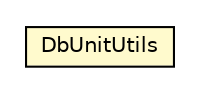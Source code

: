 #!/usr/local/bin/dot
#
# Class diagram 
# Generated by UMLGraph version R5_6_6-8-g8d7759 (http://www.umlgraph.org/)
#

digraph G {
	edge [fontname="Helvetica",fontsize=10,labelfontname="Helvetica",labelfontsize=10];
	node [fontname="Helvetica",fontsize=10,shape=plaintext];
	nodesep=0.25;
	ranksep=0.5;
	// org.dayatang.dbunit.DbUnitUtils
	c40198 [label=<<table title="org.dayatang.dbunit.DbUnitUtils" border="0" cellborder="1" cellspacing="0" cellpadding="2" port="p" bgcolor="lemonChiffon" href="./DbUnitUtils.html">
		<tr><td><table border="0" cellspacing="0" cellpadding="1">
<tr><td align="center" balign="center"> DbUnitUtils </td></tr>
		</table></td></tr>
		</table>>, URL="./DbUnitUtils.html", fontname="Helvetica", fontcolor="black", fontsize=10.0];
}

